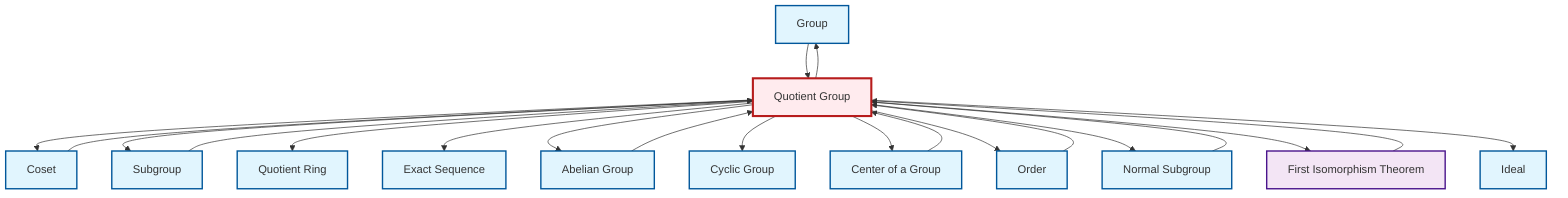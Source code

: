 graph TD
    classDef definition fill:#e1f5fe,stroke:#01579b,stroke-width:2px
    classDef theorem fill:#f3e5f5,stroke:#4a148c,stroke-width:2px
    classDef axiom fill:#fff3e0,stroke:#e65100,stroke-width:2px
    classDef example fill:#e8f5e9,stroke:#1b5e20,stroke-width:2px
    classDef current fill:#ffebee,stroke:#b71c1c,stroke-width:3px
    def-exact-sequence["Exact Sequence"]:::definition
    def-group["Group"]:::definition
    def-subgroup["Subgroup"]:::definition
    def-quotient-group["Quotient Group"]:::definition
    def-cyclic-group["Cyclic Group"]:::definition
    def-center-of-group["Center of a Group"]:::definition
    def-abelian-group["Abelian Group"]:::definition
    def-normal-subgroup["Normal Subgroup"]:::definition
    thm-first-isomorphism["First Isomorphism Theorem"]:::theorem
    def-ideal["Ideal"]:::definition
    def-coset["Coset"]:::definition
    def-order["Order"]:::definition
    def-quotient-ring["Quotient Ring"]:::definition
    thm-first-isomorphism --> def-quotient-group
    def-quotient-group --> def-coset
    def-abelian-group --> def-quotient-group
    def-quotient-group --> def-subgroup
    def-normal-subgroup --> def-quotient-group
    def-quotient-group --> def-group
    def-quotient-group --> def-quotient-ring
    def-quotient-group --> def-exact-sequence
    def-quotient-group --> def-abelian-group
    def-quotient-group --> def-cyclic-group
    def-quotient-group --> def-center-of-group
    def-quotient-group --> def-order
    def-center-of-group --> def-quotient-group
    def-quotient-group --> def-normal-subgroup
    def-coset --> def-quotient-group
    def-subgroup --> def-quotient-group
    def-group --> def-quotient-group
    def-order --> def-quotient-group
    def-quotient-group --> thm-first-isomorphism
    def-quotient-group --> def-ideal
    class def-quotient-group current